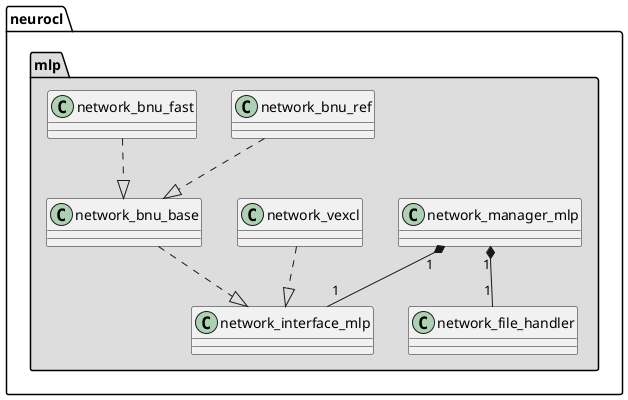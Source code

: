@startuml

namespace neurocl.mlp #DDDDDD {

class network_interface_mlp
class network_file_handler
class network_manager_mlp

class network_bnu_base
class network_vexcl
class network_bnu_ref
class network_bnu_fast

network_manager_mlp "1" *-- "1" network_file_handler
network_manager_mlp "1" *-- "1" network_interface_mlp
network_bnu_base ..|> network_interface_mlp
network_vexcl ..|> network_interface_mlp
network_bnu_ref ..|> network_bnu_base
network_bnu_fast ..|> network_bnu_base

}

@enduml

